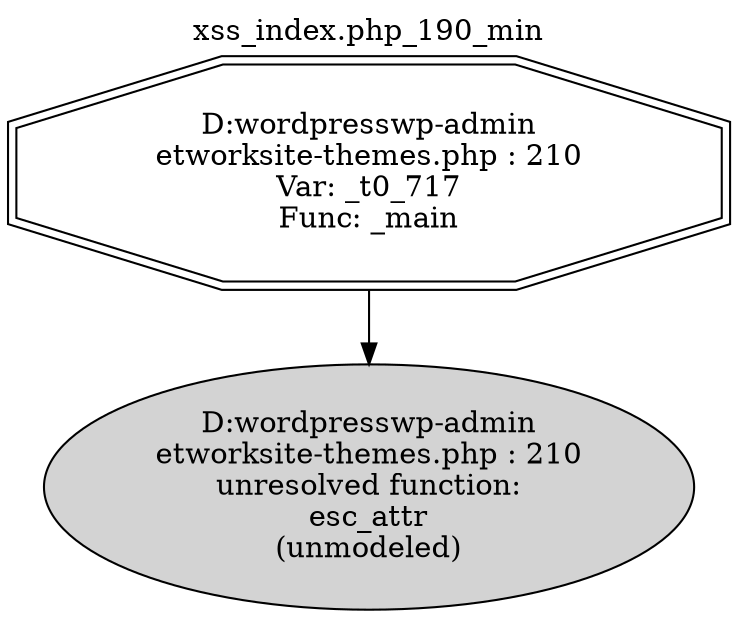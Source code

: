 digraph cfg {
  label="xss_index.php_190_min";
  labelloc=t;
  n1 [shape=doubleoctagon, label="D:\wordpress\wp-admin\network\site-themes.php : 210\nVar: _t0_717\nFunc: _main\n"];
  n2 [shape=ellipse, label="D:\wordpress\wp-admin\network\site-themes.php : 210\nunresolved function:\nesc_attr\n(unmodeled)\n",style=filled];
  n1 -> n2;
}
